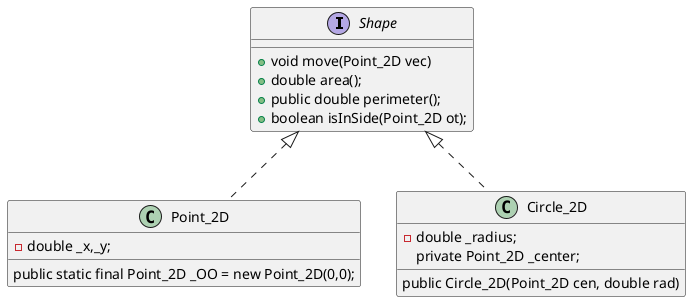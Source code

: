 @startuml
'https://plantuml.com/class-diagram


interface Shape {
     +void move(Point_2D vec)
     +double area();
     +public double perimeter();
     +boolean isInSide(Point_2D ot);
}

class Point_2D implements Shape {
    public static final Point_2D _OO = new Point_2D(0,0);
    -double _x,_y;
}
class Circle_2D implements Shape {
    -double _radius;
    private Point_2D _center;

    public Circle_2D(Point_2D cen, double rad)
}


@enduml